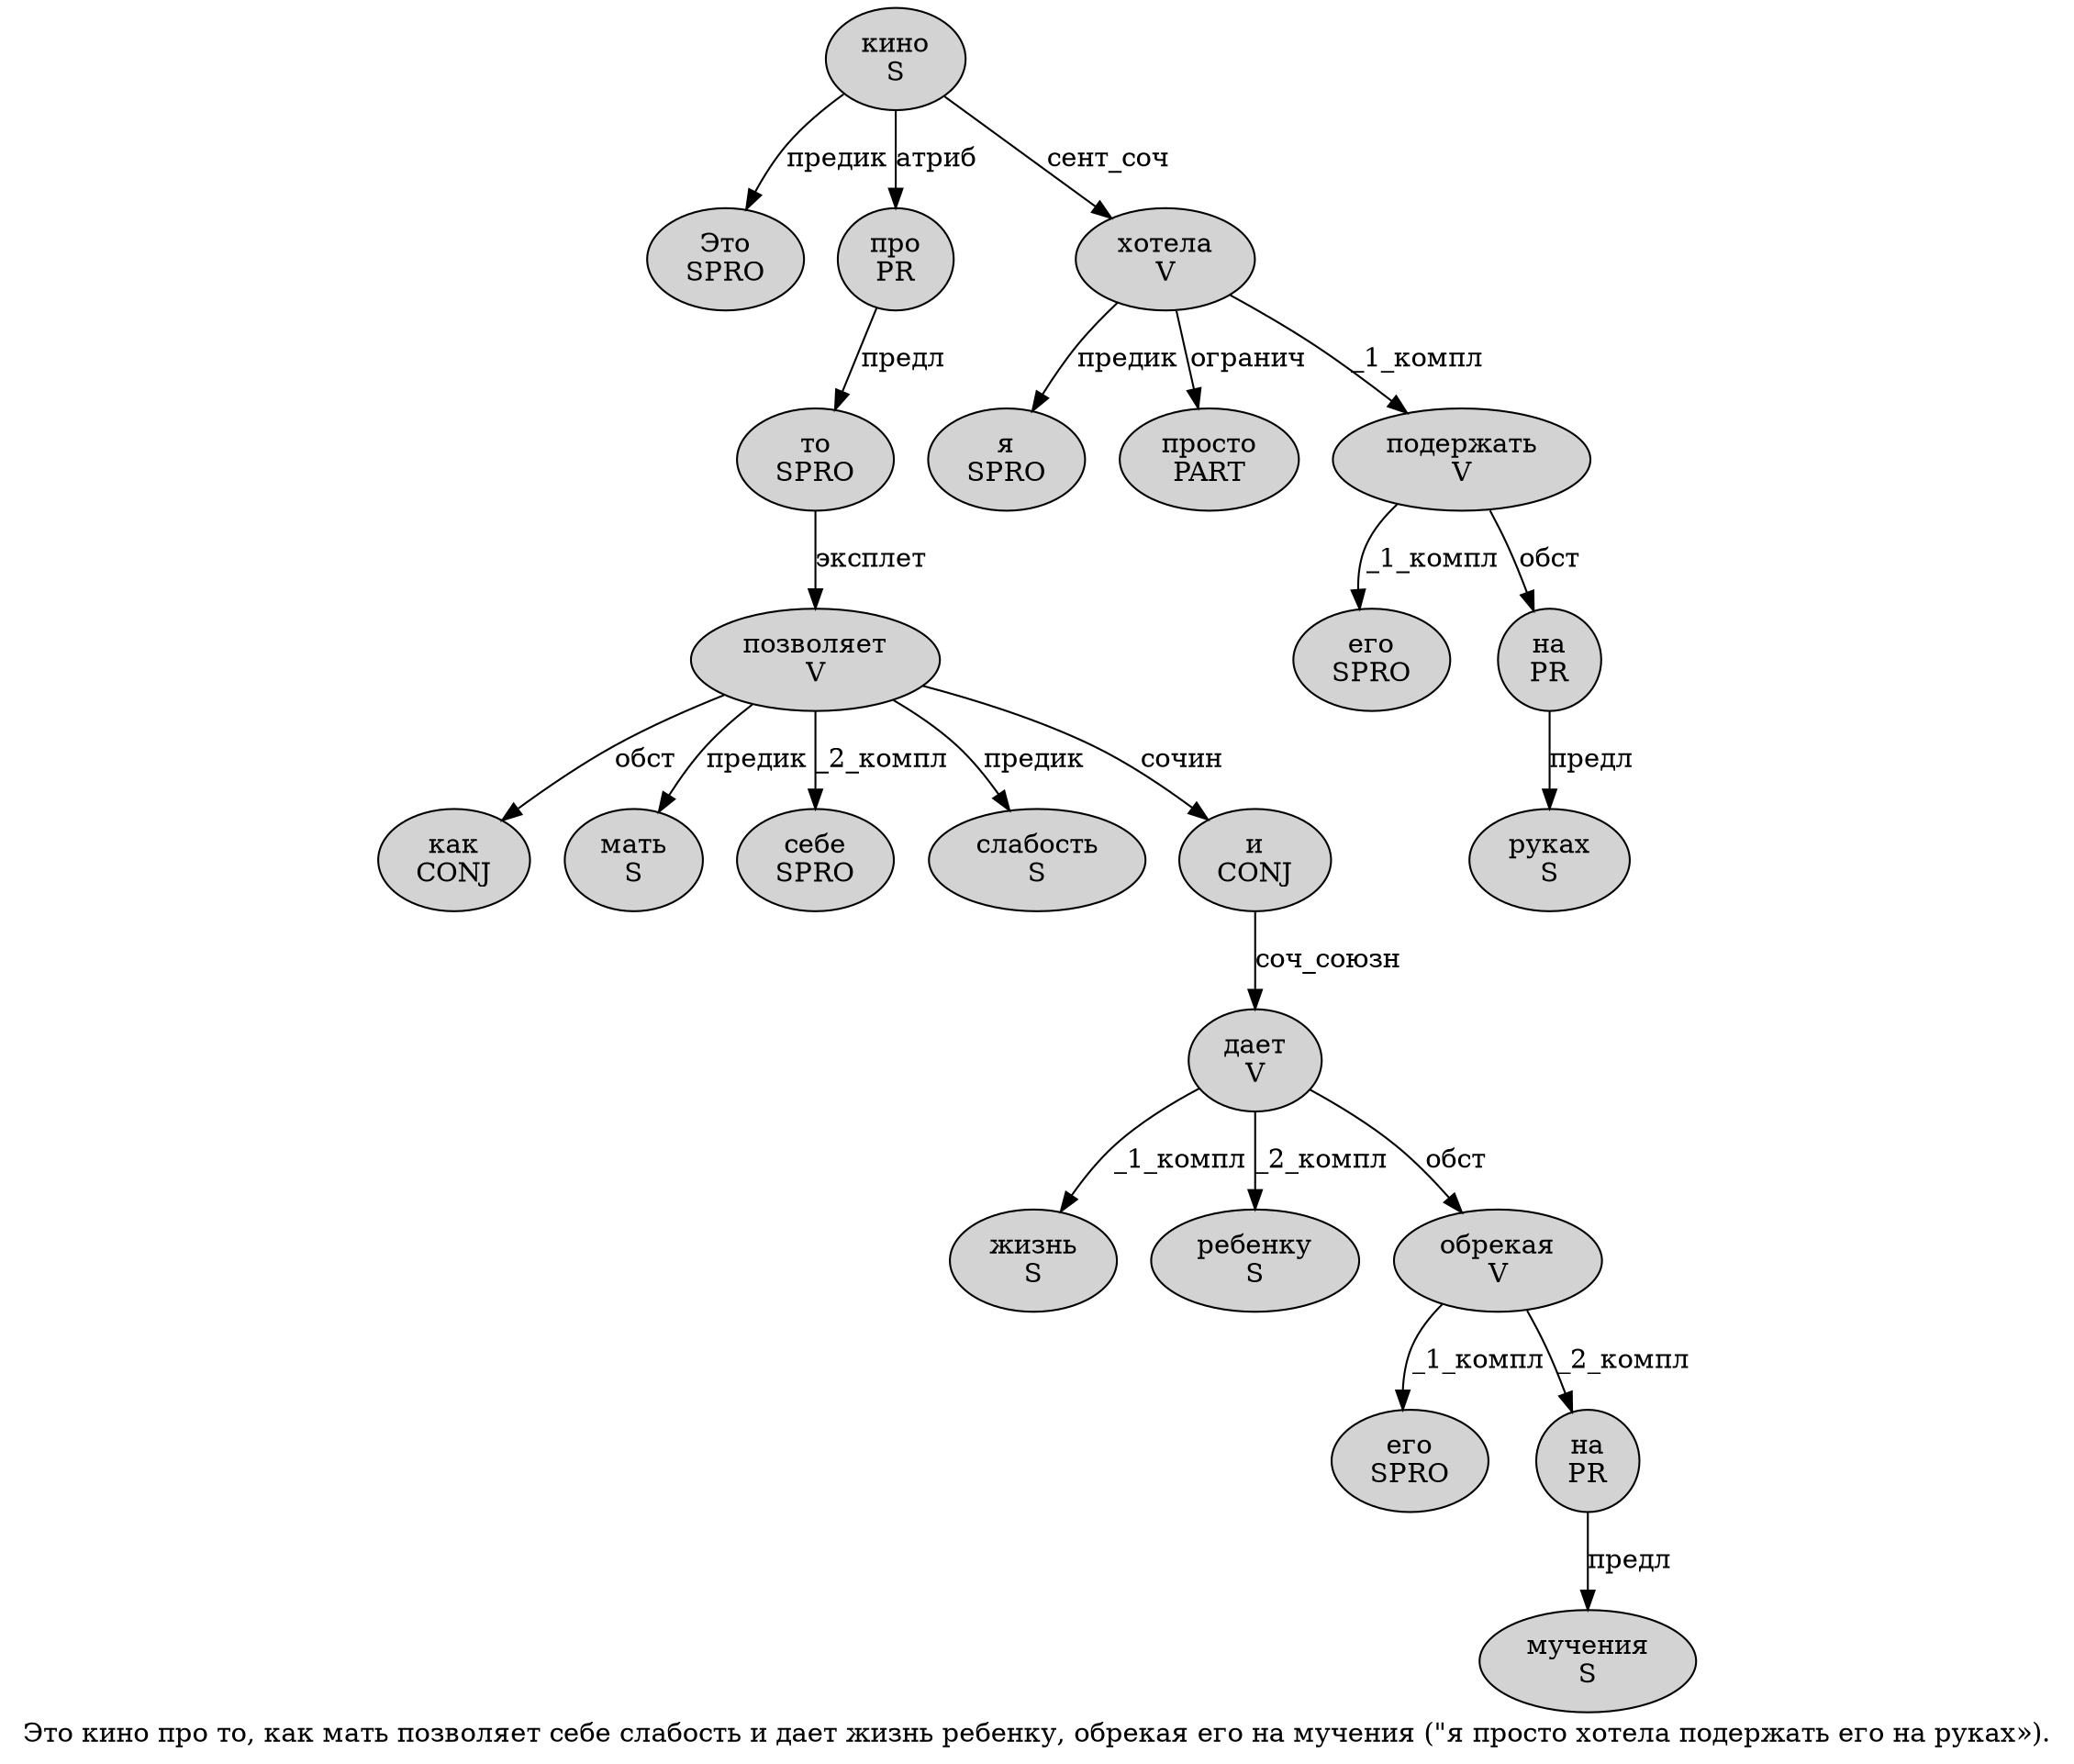 digraph SENTENCE_1743 {
	graph [label="Это кино про то, как мать позволяет себе слабость и дает жизнь ребенку, обрекая его на мучения (\"я просто хотела подержать его на руках»)."]
	node [style=filled]
		0 [label="Это
SPRO" color="" fillcolor=lightgray penwidth=1 shape=ellipse]
		1 [label="кино
S" color="" fillcolor=lightgray penwidth=1 shape=ellipse]
		2 [label="про
PR" color="" fillcolor=lightgray penwidth=1 shape=ellipse]
		3 [label="то
SPRO" color="" fillcolor=lightgray penwidth=1 shape=ellipse]
		5 [label="как
CONJ" color="" fillcolor=lightgray penwidth=1 shape=ellipse]
		6 [label="мать
S" color="" fillcolor=lightgray penwidth=1 shape=ellipse]
		7 [label="позволяет
V" color="" fillcolor=lightgray penwidth=1 shape=ellipse]
		8 [label="себе
SPRO" color="" fillcolor=lightgray penwidth=1 shape=ellipse]
		9 [label="слабость
S" color="" fillcolor=lightgray penwidth=1 shape=ellipse]
		10 [label="и
CONJ" color="" fillcolor=lightgray penwidth=1 shape=ellipse]
		11 [label="дает
V" color="" fillcolor=lightgray penwidth=1 shape=ellipse]
		12 [label="жизнь
S" color="" fillcolor=lightgray penwidth=1 shape=ellipse]
		13 [label="ребенку
S" color="" fillcolor=lightgray penwidth=1 shape=ellipse]
		15 [label="обрекая
V" color="" fillcolor=lightgray penwidth=1 shape=ellipse]
		16 [label="его
SPRO" color="" fillcolor=lightgray penwidth=1 shape=ellipse]
		17 [label="на
PR" color="" fillcolor=lightgray penwidth=1 shape=ellipse]
		18 [label="мучения
S" color="" fillcolor=lightgray penwidth=1 shape=ellipse]
		21 [label="я
SPRO" color="" fillcolor=lightgray penwidth=1 shape=ellipse]
		22 [label="просто
PART" color="" fillcolor=lightgray penwidth=1 shape=ellipse]
		23 [label="хотела
V" color="" fillcolor=lightgray penwidth=1 shape=ellipse]
		24 [label="подержать
V" color="" fillcolor=lightgray penwidth=1 shape=ellipse]
		25 [label="его
SPRO" color="" fillcolor=lightgray penwidth=1 shape=ellipse]
		26 [label="на
PR" color="" fillcolor=lightgray penwidth=1 shape=ellipse]
		27 [label="руках
S" color="" fillcolor=lightgray penwidth=1 shape=ellipse]
			17 -> 18 [label="предл"]
			10 -> 11 [label="соч_союзн"]
			15 -> 16 [label="_1_компл"]
			15 -> 17 [label="_2_компл"]
			3 -> 7 [label="эксплет"]
			11 -> 12 [label="_1_компл"]
			11 -> 13 [label="_2_компл"]
			11 -> 15 [label="обст"]
			1 -> 0 [label="предик"]
			1 -> 2 [label="атриб"]
			1 -> 23 [label="сент_соч"]
			24 -> 25 [label="_1_компл"]
			24 -> 26 [label="обст"]
			23 -> 21 [label="предик"]
			23 -> 22 [label="огранич"]
			23 -> 24 [label="_1_компл"]
			26 -> 27 [label="предл"]
			2 -> 3 [label="предл"]
			7 -> 5 [label="обст"]
			7 -> 6 [label="предик"]
			7 -> 8 [label="_2_компл"]
			7 -> 9 [label="предик"]
			7 -> 10 [label="сочин"]
}